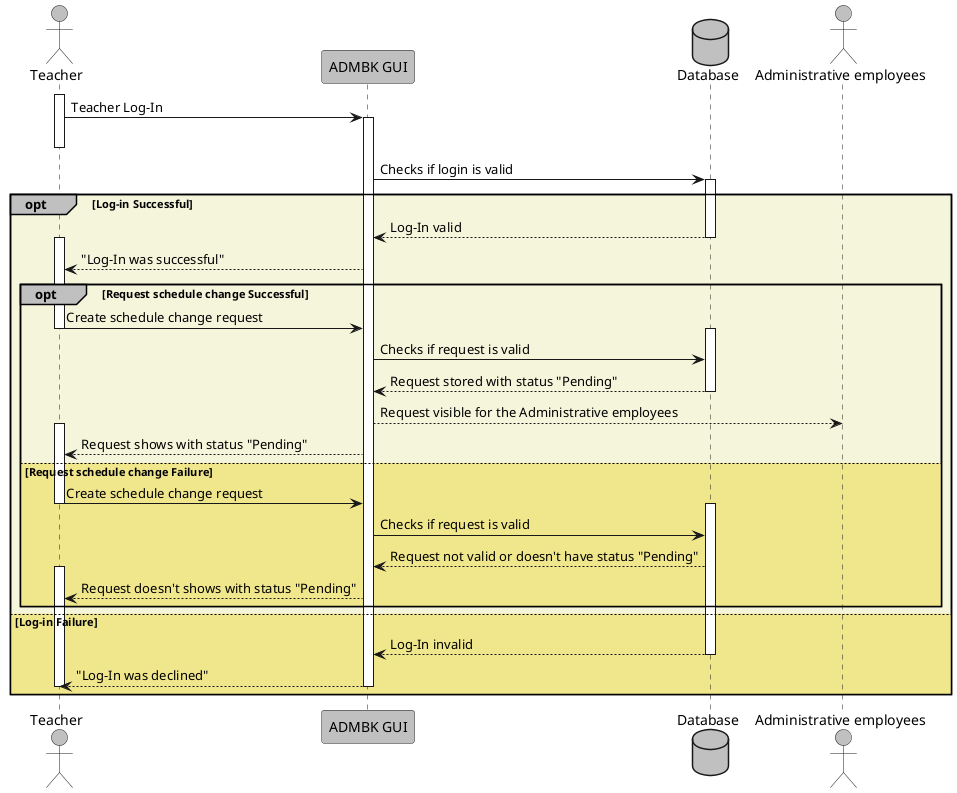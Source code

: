 @startuml
Actor Teacher #Silver
participant "ADMBK GUI" as AG #Silver
Database Database as DB #Silver
Actor "Administrative employees" #Silver

activate Teacher
Teacher -> AG ++ : Teacher Log-In
deactivate Teacher
AG -> DB ++ : Checks if login is valid
opt#Silver #Beige Log-in Successful
AG <-- DB : Log-In valid
deactivate DB
activate Teacher
Teacher <-- AG : "Log-In was successful"

opt#Silver #Beige Request schedule change Successful
Teacher -> AG : Create schedule change request
deactivate Teacher
activate DB
AG -> DB : Checks if request is valid
AG <-- DB : Request stored with status "Pending"
deactivate DB
AG --> "Administrative employees" : Request visible for the Administrative employees
activate Teacher
Teacher <-- AG : Request shows with status "Pending"
else #Khaki Request schedule change Failure
Teacher -> AG : Create schedule change request
deactivate Teacher
activate DB
AG -> DB : Checks if request is valid
AG <-- DB : Request not valid or doesn't have status "Pending"
activate Teacher
Teacher <-- AG : Request doesn't shows with status "Pending"
end

else #Khaki Log-in Failure
AG <-- DB : Log-In invalid
deactivate DB
Teacher <-- AG : "Log-In was declined"
deactivate Teacher
deactivate AG
end

@enduml